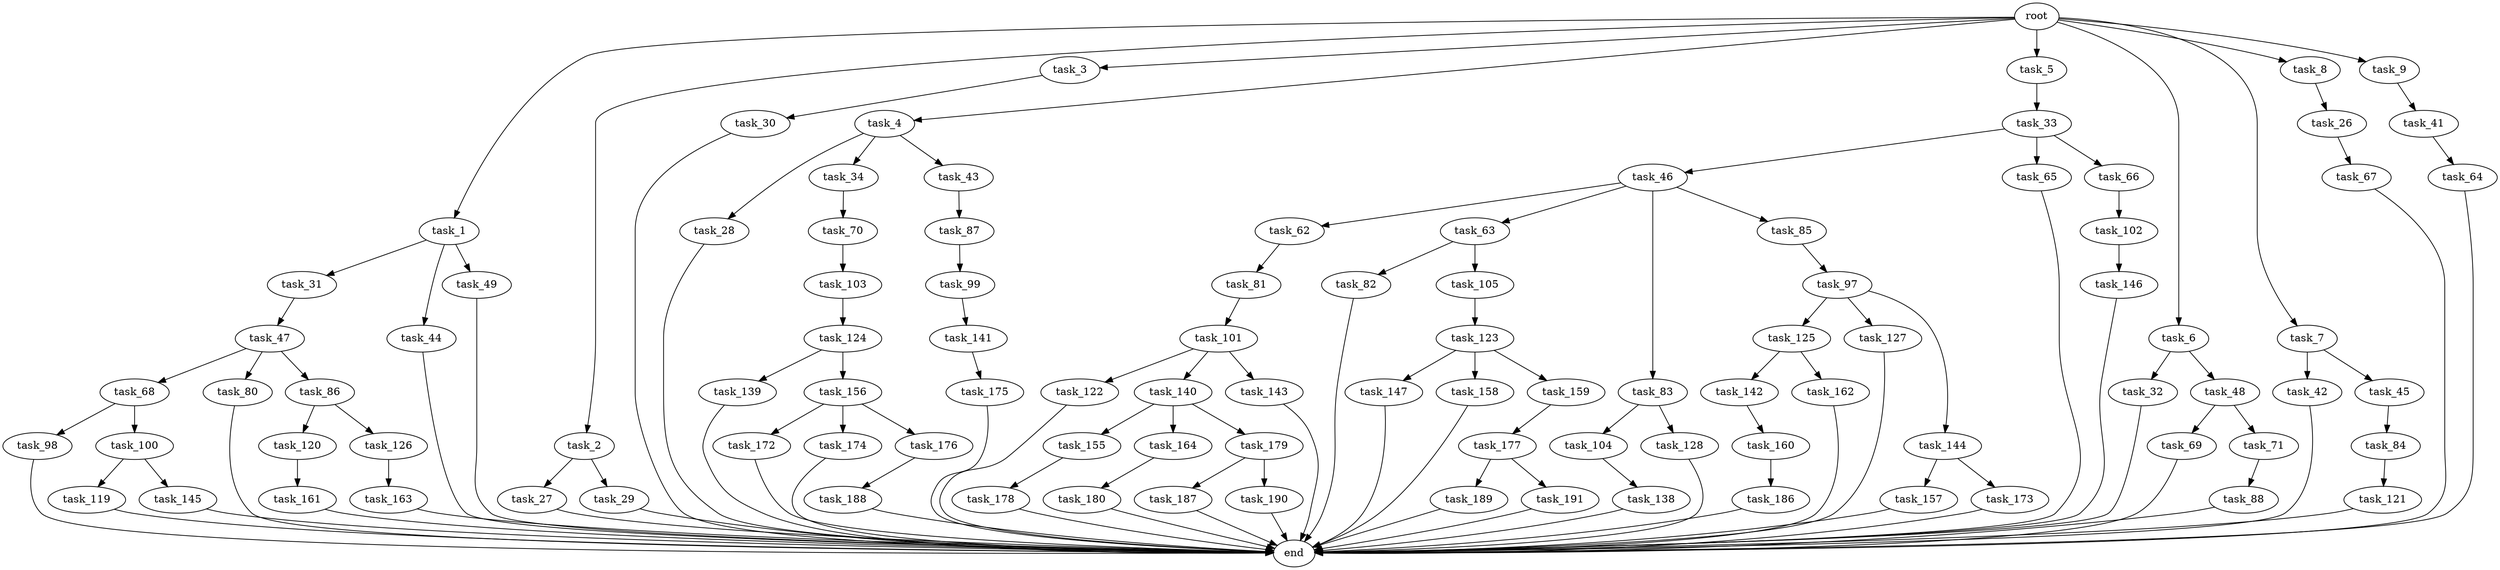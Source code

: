 digraph G {
  root [size="0.000000"];
  task_1 [size="1024.000000"];
  task_2 [size="1024.000000"];
  task_3 [size="1024.000000"];
  task_4 [size="1024.000000"];
  task_5 [size="1024.000000"];
  task_6 [size="1024.000000"];
  task_7 [size="1024.000000"];
  task_8 [size="1024.000000"];
  task_9 [size="1024.000000"];
  task_26 [size="214748364800.000000"];
  task_27 [size="137438953472.000000"];
  task_28 [size="309237645312.000000"];
  task_29 [size="137438953472.000000"];
  task_30 [size="420906795008.000000"];
  task_31 [size="695784701952.000000"];
  task_32 [size="309237645312.000000"];
  task_33 [size="214748364800.000000"];
  task_34 [size="309237645312.000000"];
  task_41 [size="309237645312.000000"];
  task_42 [size="309237645312.000000"];
  task_43 [size="309237645312.000000"];
  task_44 [size="695784701952.000000"];
  task_45 [size="309237645312.000000"];
  task_46 [size="309237645312.000000"];
  task_47 [size="137438953472.000000"];
  task_48 [size="309237645312.000000"];
  task_49 [size="695784701952.000000"];
  task_62 [size="549755813888.000000"];
  task_63 [size="549755813888.000000"];
  task_64 [size="420906795008.000000"];
  task_65 [size="309237645312.000000"];
  task_66 [size="309237645312.000000"];
  task_67 [size="34359738368.000000"];
  task_68 [size="549755813888.000000"];
  task_69 [size="420906795008.000000"];
  task_70 [size="695784701952.000000"];
  task_71 [size="420906795008.000000"];
  task_80 [size="549755813888.000000"];
  task_81 [size="695784701952.000000"];
  task_82 [size="858993459200.000000"];
  task_83 [size="549755813888.000000"];
  task_84 [size="858993459200.000000"];
  task_85 [size="549755813888.000000"];
  task_86 [size="549755813888.000000"];
  task_87 [size="77309411328.000000"];
  task_88 [size="858993459200.000000"];
  task_97 [size="420906795008.000000"];
  task_98 [size="309237645312.000000"];
  task_99 [size="420906795008.000000"];
  task_100 [size="309237645312.000000"];
  task_101 [size="549755813888.000000"];
  task_102 [size="420906795008.000000"];
  task_103 [size="420906795008.000000"];
  task_104 [size="214748364800.000000"];
  task_105 [size="858993459200.000000"];
  task_119 [size="309237645312.000000"];
  task_120 [size="137438953472.000000"];
  task_121 [size="214748364800.000000"];
  task_122 [size="858993459200.000000"];
  task_123 [size="214748364800.000000"];
  task_124 [size="214748364800.000000"];
  task_125 [size="420906795008.000000"];
  task_126 [size="137438953472.000000"];
  task_127 [size="420906795008.000000"];
  task_128 [size="214748364800.000000"];
  task_138 [size="137438953472.000000"];
  task_139 [size="858993459200.000000"];
  task_140 [size="858993459200.000000"];
  task_141 [size="34359738368.000000"];
  task_142 [size="549755813888.000000"];
  task_143 [size="858993459200.000000"];
  task_144 [size="420906795008.000000"];
  task_145 [size="309237645312.000000"];
  task_146 [size="695784701952.000000"];
  task_147 [size="858993459200.000000"];
  task_155 [size="695784701952.000000"];
  task_156 [size="858993459200.000000"];
  task_157 [size="309237645312.000000"];
  task_158 [size="858993459200.000000"];
  task_159 [size="858993459200.000000"];
  task_160 [size="77309411328.000000"];
  task_161 [size="420906795008.000000"];
  task_162 [size="549755813888.000000"];
  task_163 [size="77309411328.000000"];
  task_164 [size="695784701952.000000"];
  task_172 [size="420906795008.000000"];
  task_173 [size="309237645312.000000"];
  task_174 [size="420906795008.000000"];
  task_175 [size="214748364800.000000"];
  task_176 [size="420906795008.000000"];
  task_177 [size="214748364800.000000"];
  task_178 [size="214748364800.000000"];
  task_179 [size="695784701952.000000"];
  task_180 [size="695784701952.000000"];
  task_186 [size="34359738368.000000"];
  task_187 [size="858993459200.000000"];
  task_188 [size="214748364800.000000"];
  task_189 [size="420906795008.000000"];
  task_190 [size="858993459200.000000"];
  task_191 [size="420906795008.000000"];
  end [size="0.000000"];

  root -> task_1 [size="1.000000"];
  root -> task_2 [size="1.000000"];
  root -> task_3 [size="1.000000"];
  root -> task_4 [size="1.000000"];
  root -> task_5 [size="1.000000"];
  root -> task_6 [size="1.000000"];
  root -> task_7 [size="1.000000"];
  root -> task_8 [size="1.000000"];
  root -> task_9 [size="1.000000"];
  task_1 -> task_31 [size="679477248.000000"];
  task_1 -> task_44 [size="679477248.000000"];
  task_1 -> task_49 [size="679477248.000000"];
  task_2 -> task_27 [size="134217728.000000"];
  task_2 -> task_29 [size="134217728.000000"];
  task_3 -> task_30 [size="411041792.000000"];
  task_4 -> task_28 [size="301989888.000000"];
  task_4 -> task_34 [size="301989888.000000"];
  task_4 -> task_43 [size="301989888.000000"];
  task_5 -> task_33 [size="209715200.000000"];
  task_6 -> task_32 [size="301989888.000000"];
  task_6 -> task_48 [size="301989888.000000"];
  task_7 -> task_42 [size="301989888.000000"];
  task_7 -> task_45 [size="301989888.000000"];
  task_8 -> task_26 [size="209715200.000000"];
  task_9 -> task_41 [size="301989888.000000"];
  task_26 -> task_67 [size="33554432.000000"];
  task_27 -> end [size="1.000000"];
  task_28 -> end [size="1.000000"];
  task_29 -> end [size="1.000000"];
  task_30 -> end [size="1.000000"];
  task_31 -> task_47 [size="134217728.000000"];
  task_32 -> end [size="1.000000"];
  task_33 -> task_46 [size="301989888.000000"];
  task_33 -> task_65 [size="301989888.000000"];
  task_33 -> task_66 [size="301989888.000000"];
  task_34 -> task_70 [size="679477248.000000"];
  task_41 -> task_64 [size="411041792.000000"];
  task_42 -> end [size="1.000000"];
  task_43 -> task_87 [size="75497472.000000"];
  task_44 -> end [size="1.000000"];
  task_45 -> task_84 [size="838860800.000000"];
  task_46 -> task_62 [size="536870912.000000"];
  task_46 -> task_63 [size="536870912.000000"];
  task_46 -> task_83 [size="536870912.000000"];
  task_46 -> task_85 [size="536870912.000000"];
  task_47 -> task_68 [size="536870912.000000"];
  task_47 -> task_80 [size="536870912.000000"];
  task_47 -> task_86 [size="536870912.000000"];
  task_48 -> task_69 [size="411041792.000000"];
  task_48 -> task_71 [size="411041792.000000"];
  task_49 -> end [size="1.000000"];
  task_62 -> task_81 [size="679477248.000000"];
  task_63 -> task_82 [size="838860800.000000"];
  task_63 -> task_105 [size="838860800.000000"];
  task_64 -> end [size="1.000000"];
  task_65 -> end [size="1.000000"];
  task_66 -> task_102 [size="411041792.000000"];
  task_67 -> end [size="1.000000"];
  task_68 -> task_98 [size="301989888.000000"];
  task_68 -> task_100 [size="301989888.000000"];
  task_69 -> end [size="1.000000"];
  task_70 -> task_103 [size="411041792.000000"];
  task_71 -> task_88 [size="838860800.000000"];
  task_80 -> end [size="1.000000"];
  task_81 -> task_101 [size="536870912.000000"];
  task_82 -> end [size="1.000000"];
  task_83 -> task_104 [size="209715200.000000"];
  task_83 -> task_128 [size="209715200.000000"];
  task_84 -> task_121 [size="209715200.000000"];
  task_85 -> task_97 [size="411041792.000000"];
  task_86 -> task_120 [size="134217728.000000"];
  task_86 -> task_126 [size="134217728.000000"];
  task_87 -> task_99 [size="411041792.000000"];
  task_88 -> end [size="1.000000"];
  task_97 -> task_125 [size="411041792.000000"];
  task_97 -> task_127 [size="411041792.000000"];
  task_97 -> task_144 [size="411041792.000000"];
  task_98 -> end [size="1.000000"];
  task_99 -> task_141 [size="33554432.000000"];
  task_100 -> task_119 [size="301989888.000000"];
  task_100 -> task_145 [size="301989888.000000"];
  task_101 -> task_122 [size="838860800.000000"];
  task_101 -> task_140 [size="838860800.000000"];
  task_101 -> task_143 [size="838860800.000000"];
  task_102 -> task_146 [size="679477248.000000"];
  task_103 -> task_124 [size="209715200.000000"];
  task_104 -> task_138 [size="134217728.000000"];
  task_105 -> task_123 [size="209715200.000000"];
  task_119 -> end [size="1.000000"];
  task_120 -> task_161 [size="411041792.000000"];
  task_121 -> end [size="1.000000"];
  task_122 -> end [size="1.000000"];
  task_123 -> task_147 [size="838860800.000000"];
  task_123 -> task_158 [size="838860800.000000"];
  task_123 -> task_159 [size="838860800.000000"];
  task_124 -> task_139 [size="838860800.000000"];
  task_124 -> task_156 [size="838860800.000000"];
  task_125 -> task_142 [size="536870912.000000"];
  task_125 -> task_162 [size="536870912.000000"];
  task_126 -> task_163 [size="75497472.000000"];
  task_127 -> end [size="1.000000"];
  task_128 -> end [size="1.000000"];
  task_138 -> end [size="1.000000"];
  task_139 -> end [size="1.000000"];
  task_140 -> task_155 [size="679477248.000000"];
  task_140 -> task_164 [size="679477248.000000"];
  task_140 -> task_179 [size="679477248.000000"];
  task_141 -> task_175 [size="209715200.000000"];
  task_142 -> task_160 [size="75497472.000000"];
  task_143 -> end [size="1.000000"];
  task_144 -> task_157 [size="301989888.000000"];
  task_144 -> task_173 [size="301989888.000000"];
  task_145 -> end [size="1.000000"];
  task_146 -> end [size="1.000000"];
  task_147 -> end [size="1.000000"];
  task_155 -> task_178 [size="209715200.000000"];
  task_156 -> task_172 [size="411041792.000000"];
  task_156 -> task_174 [size="411041792.000000"];
  task_156 -> task_176 [size="411041792.000000"];
  task_157 -> end [size="1.000000"];
  task_158 -> end [size="1.000000"];
  task_159 -> task_177 [size="209715200.000000"];
  task_160 -> task_186 [size="33554432.000000"];
  task_161 -> end [size="1.000000"];
  task_162 -> end [size="1.000000"];
  task_163 -> end [size="1.000000"];
  task_164 -> task_180 [size="679477248.000000"];
  task_172 -> end [size="1.000000"];
  task_173 -> end [size="1.000000"];
  task_174 -> end [size="1.000000"];
  task_175 -> end [size="1.000000"];
  task_176 -> task_188 [size="209715200.000000"];
  task_177 -> task_189 [size="411041792.000000"];
  task_177 -> task_191 [size="411041792.000000"];
  task_178 -> end [size="1.000000"];
  task_179 -> task_187 [size="838860800.000000"];
  task_179 -> task_190 [size="838860800.000000"];
  task_180 -> end [size="1.000000"];
  task_186 -> end [size="1.000000"];
  task_187 -> end [size="1.000000"];
  task_188 -> end [size="1.000000"];
  task_189 -> end [size="1.000000"];
  task_190 -> end [size="1.000000"];
  task_191 -> end [size="1.000000"];
}
